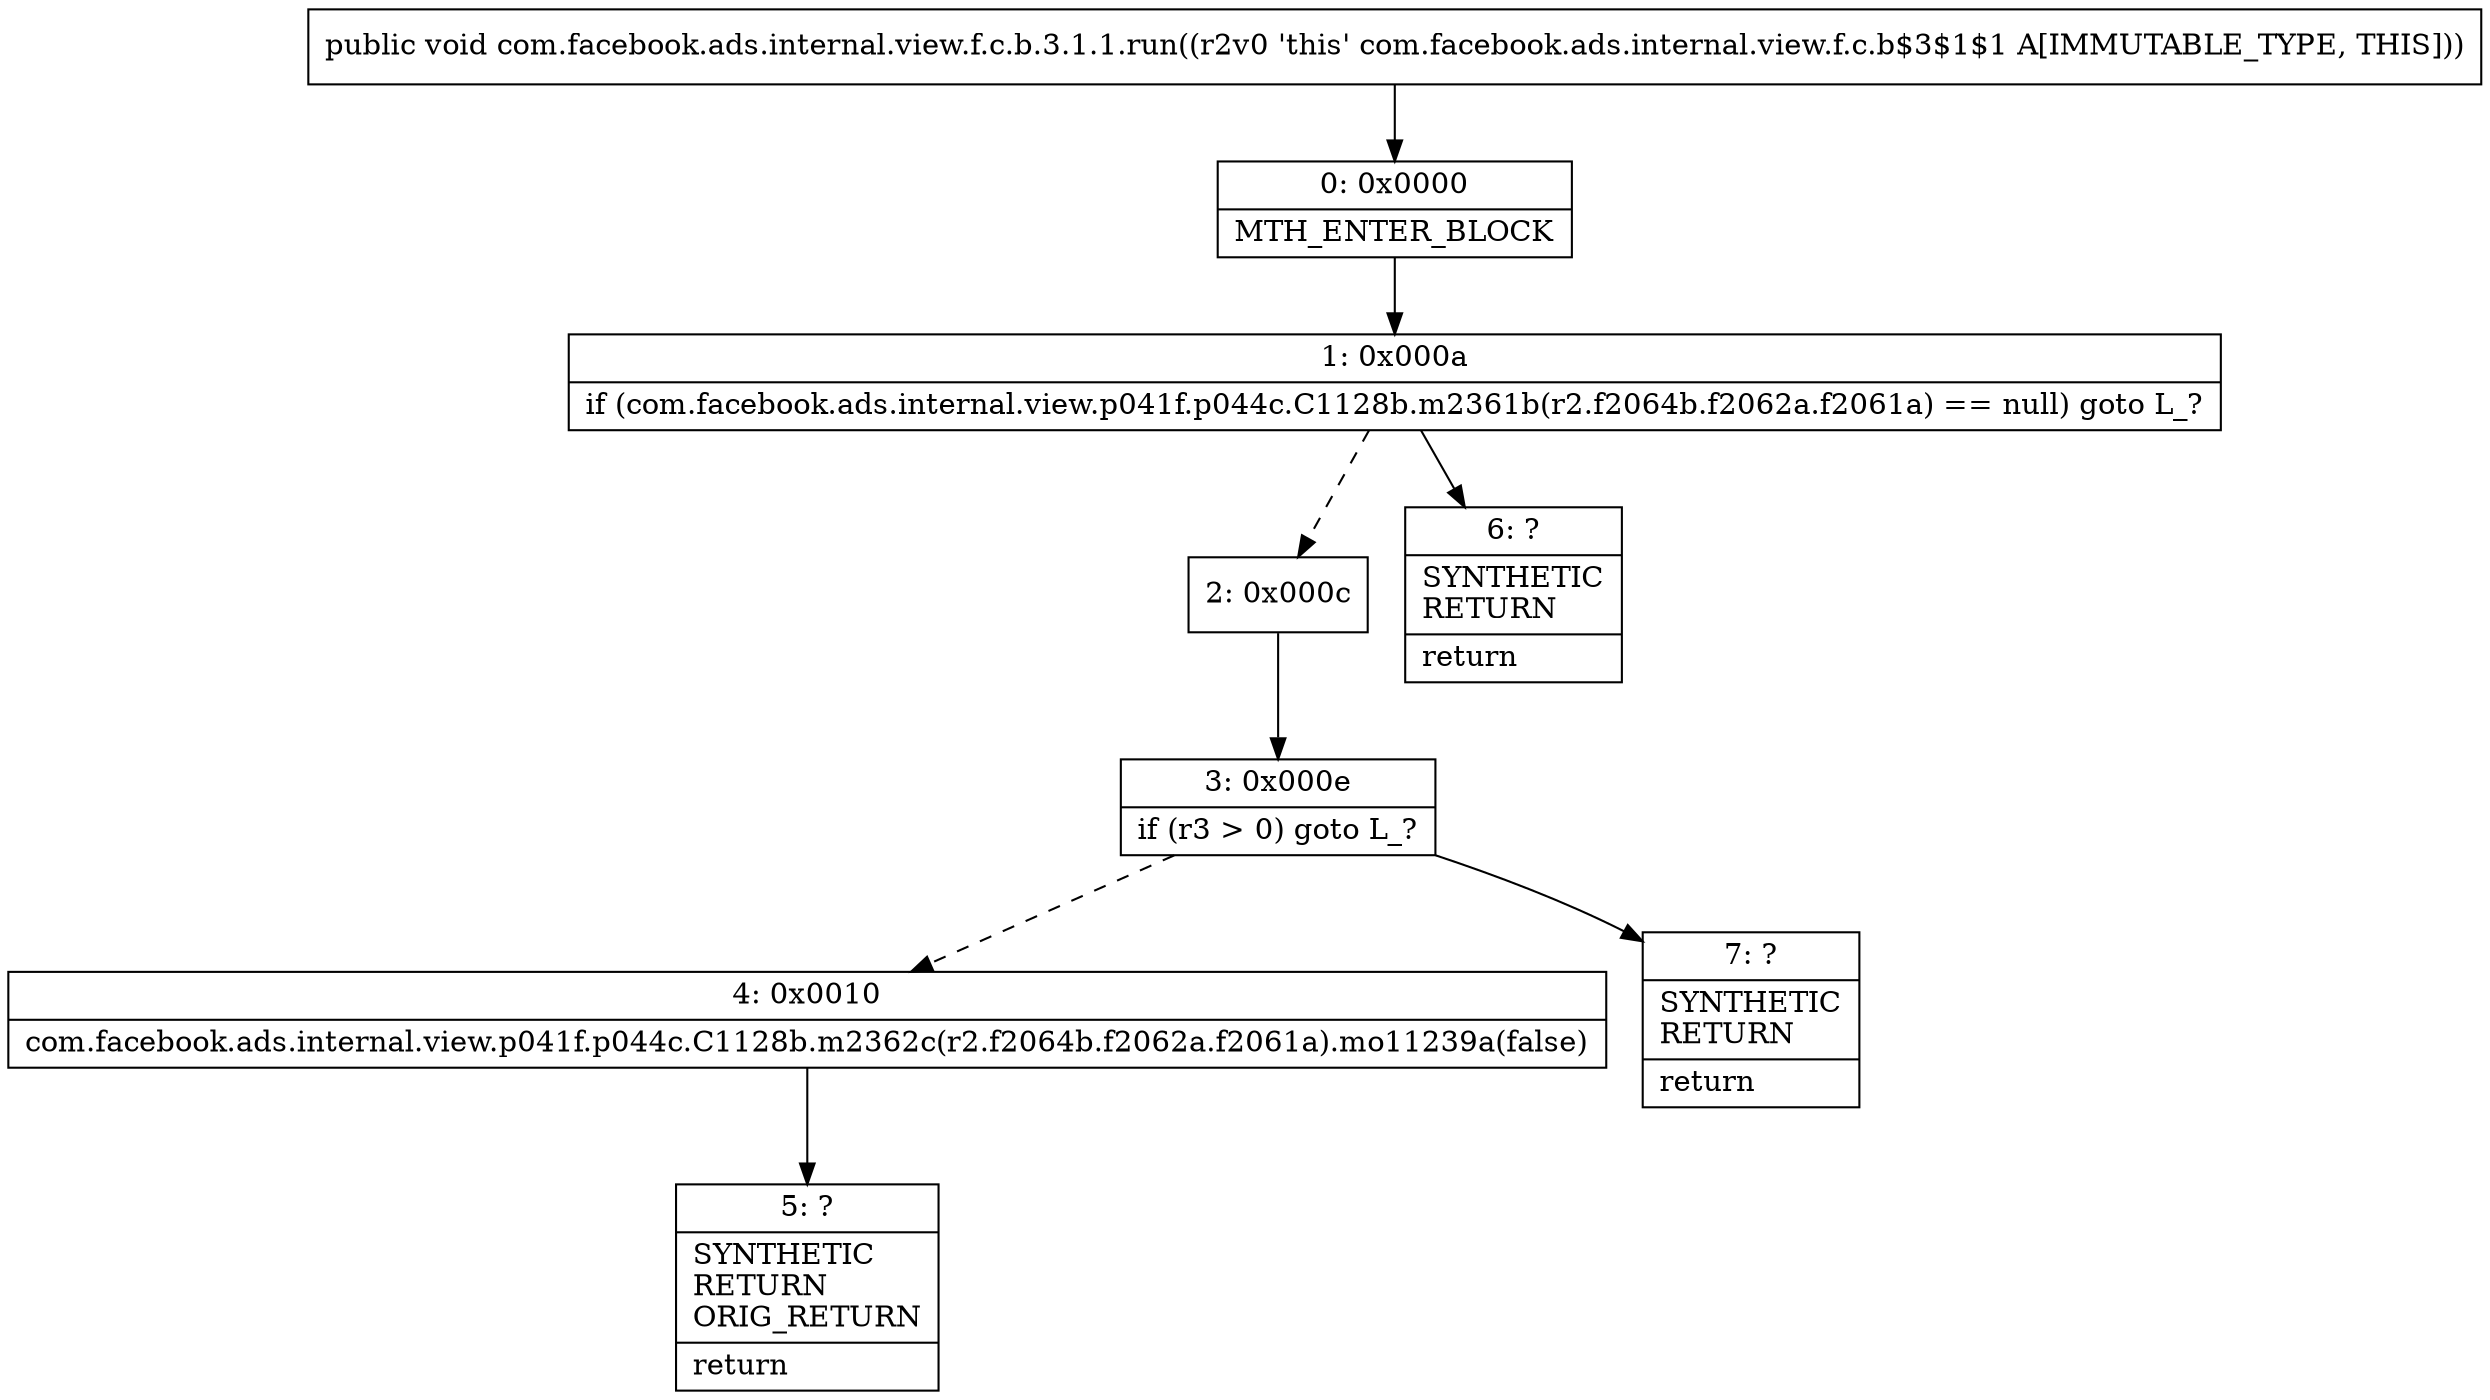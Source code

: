 digraph "CFG forcom.facebook.ads.internal.view.f.c.b.3.1.1.run()V" {
Node_0 [shape=record,label="{0\:\ 0x0000|MTH_ENTER_BLOCK\l}"];
Node_1 [shape=record,label="{1\:\ 0x000a|if (com.facebook.ads.internal.view.p041f.p044c.C1128b.m2361b(r2.f2064b.f2062a.f2061a) == null) goto L_?\l}"];
Node_2 [shape=record,label="{2\:\ 0x000c}"];
Node_3 [shape=record,label="{3\:\ 0x000e|if (r3 \> 0) goto L_?\l}"];
Node_4 [shape=record,label="{4\:\ 0x0010|com.facebook.ads.internal.view.p041f.p044c.C1128b.m2362c(r2.f2064b.f2062a.f2061a).mo11239a(false)\l}"];
Node_5 [shape=record,label="{5\:\ ?|SYNTHETIC\lRETURN\lORIG_RETURN\l|return\l}"];
Node_6 [shape=record,label="{6\:\ ?|SYNTHETIC\lRETURN\l|return\l}"];
Node_7 [shape=record,label="{7\:\ ?|SYNTHETIC\lRETURN\l|return\l}"];
MethodNode[shape=record,label="{public void com.facebook.ads.internal.view.f.c.b.3.1.1.run((r2v0 'this' com.facebook.ads.internal.view.f.c.b$3$1$1 A[IMMUTABLE_TYPE, THIS])) }"];
MethodNode -> Node_0;
Node_0 -> Node_1;
Node_1 -> Node_2[style=dashed];
Node_1 -> Node_6;
Node_2 -> Node_3;
Node_3 -> Node_4[style=dashed];
Node_3 -> Node_7;
Node_4 -> Node_5;
}


